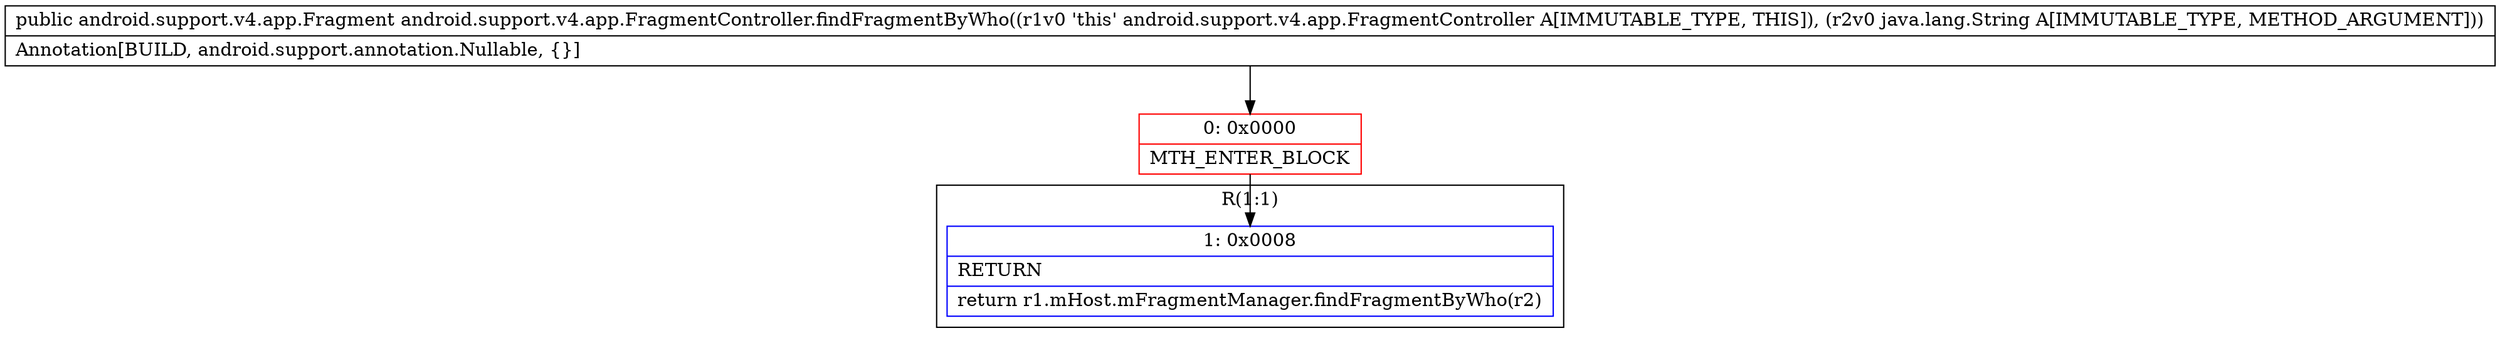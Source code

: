 digraph "CFG forandroid.support.v4.app.FragmentController.findFragmentByWho(Ljava\/lang\/String;)Landroid\/support\/v4\/app\/Fragment;" {
subgraph cluster_Region_1162957952 {
label = "R(1:1)";
node [shape=record,color=blue];
Node_1 [shape=record,label="{1\:\ 0x0008|RETURN\l|return r1.mHost.mFragmentManager.findFragmentByWho(r2)\l}"];
}
Node_0 [shape=record,color=red,label="{0\:\ 0x0000|MTH_ENTER_BLOCK\l}"];
MethodNode[shape=record,label="{public android.support.v4.app.Fragment android.support.v4.app.FragmentController.findFragmentByWho((r1v0 'this' android.support.v4.app.FragmentController A[IMMUTABLE_TYPE, THIS]), (r2v0 java.lang.String A[IMMUTABLE_TYPE, METHOD_ARGUMENT]))  | Annotation[BUILD, android.support.annotation.Nullable, \{\}]\l}"];
MethodNode -> Node_0;
Node_0 -> Node_1;
}

